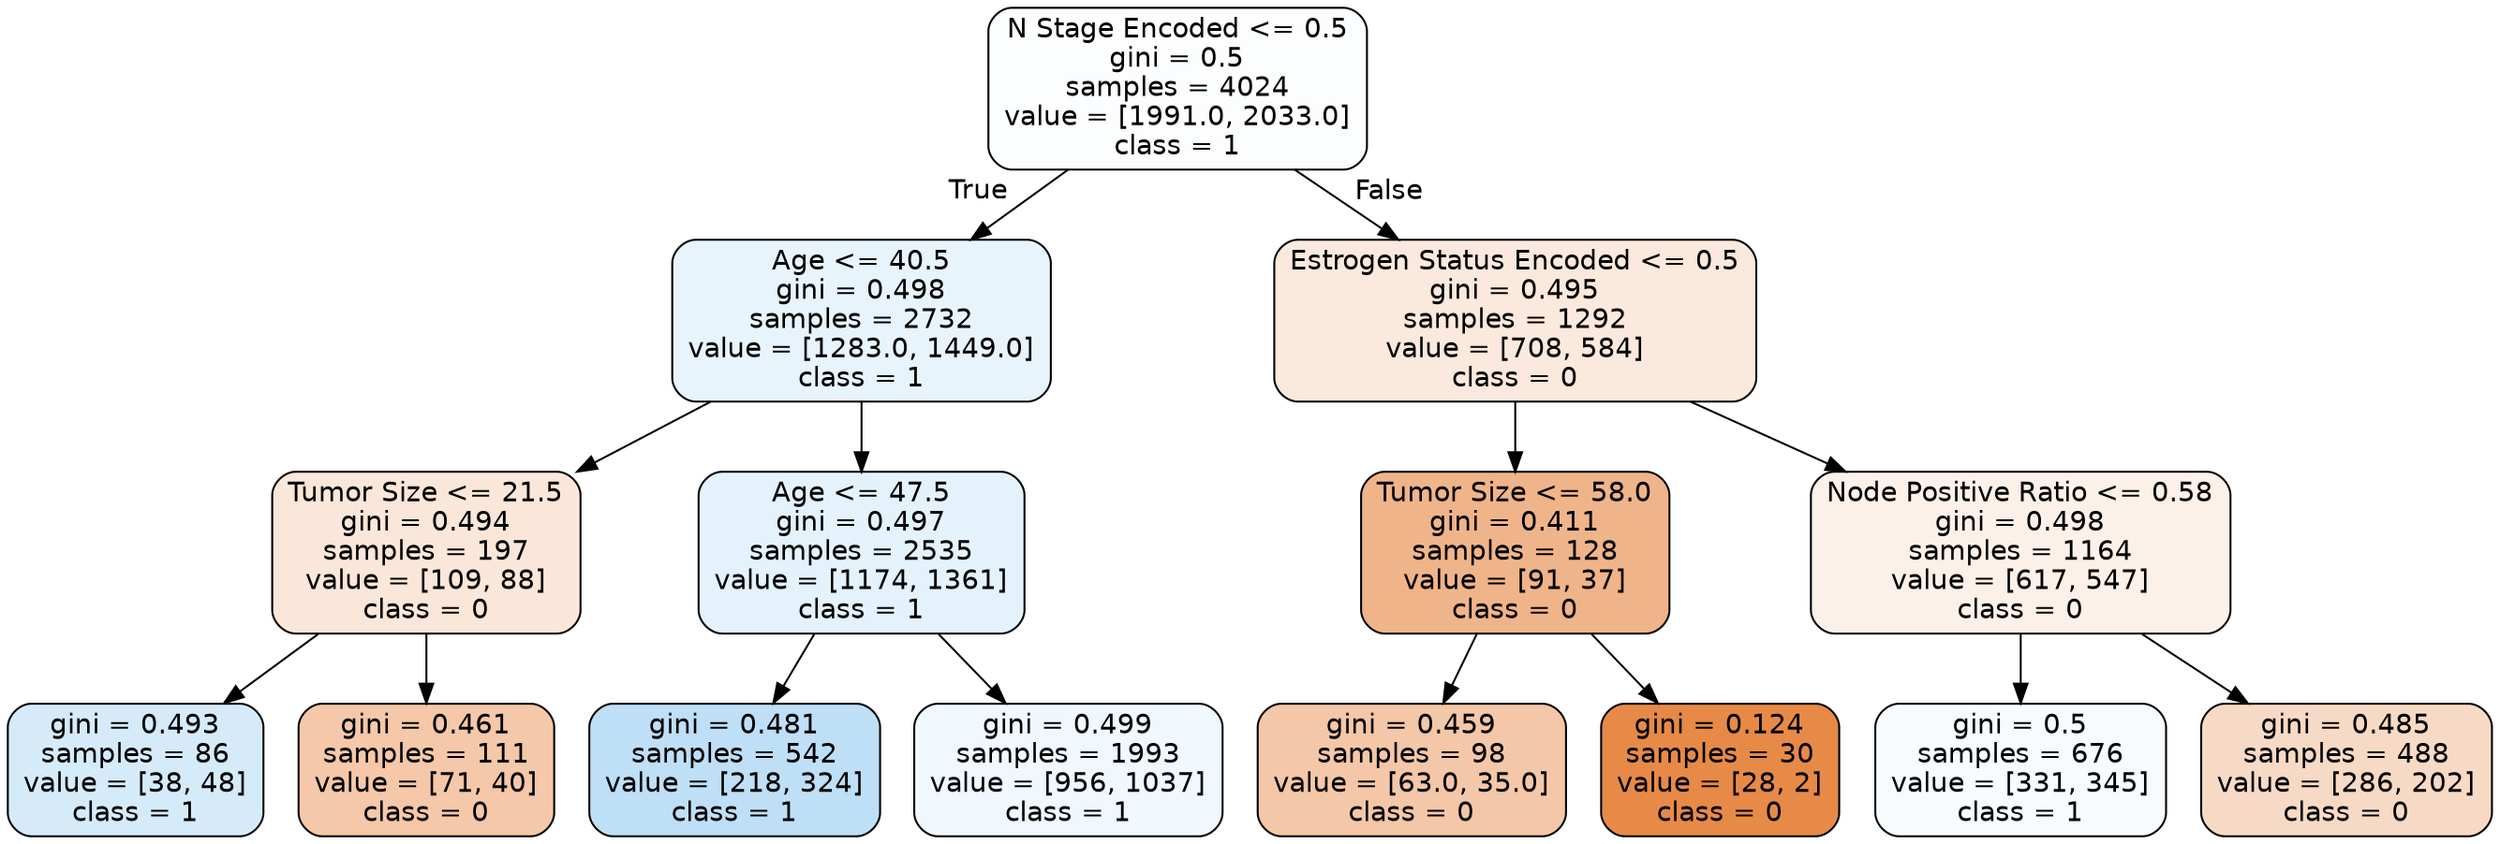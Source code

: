 digraph Tree {
node [shape=box, style="filled, rounded", color="black", fontname="helvetica"] ;
edge [fontname="helvetica"] ;
0 [label="N Stage Encoded <= 0.5\ngini = 0.5\nsamples = 4024\nvalue = [1991.0, 2033.0]\nclass = 1", fillcolor="#fbfdfe"] ;
1 [label="Age <= 40.5\ngini = 0.498\nsamples = 2732\nvalue = [1283.0, 1449.0]\nclass = 1", fillcolor="#e8f4fc"] ;
0 -> 1 [labeldistance=2.5, labelangle=45, headlabel="True"] ;
2 [label="Tumor Size <= 21.5\ngini = 0.494\nsamples = 197\nvalue = [109, 88]\nclass = 0", fillcolor="#fae7d9"] ;
1 -> 2 ;
3 [label="gini = 0.493\nsamples = 86\nvalue = [38, 48]\nclass = 1", fillcolor="#d6ebfa"] ;
2 -> 3 ;
4 [label="gini = 0.461\nsamples = 111\nvalue = [71, 40]\nclass = 0", fillcolor="#f4c8a9"] ;
2 -> 4 ;
5 [label="Age <= 47.5\ngini = 0.497\nsamples = 2535\nvalue = [1174, 1361]\nclass = 1", fillcolor="#e4f2fb"] ;
1 -> 5 ;
6 [label="gini = 0.481\nsamples = 542\nvalue = [218, 324]\nclass = 1", fillcolor="#bedff6"] ;
5 -> 6 ;
7 [label="gini = 0.499\nsamples = 1993\nvalue = [956, 1037]\nclass = 1", fillcolor="#f0f7fd"] ;
5 -> 7 ;
8 [label="Estrogen Status Encoded <= 0.5\ngini = 0.495\nsamples = 1292\nvalue = [708, 584]\nclass = 0", fillcolor="#fae9dc"] ;
0 -> 8 [labeldistance=2.5, labelangle=-45, headlabel="False"] ;
9 [label="Tumor Size <= 58.0\ngini = 0.411\nsamples = 128\nvalue = [91, 37]\nclass = 0", fillcolor="#f0b48a"] ;
8 -> 9 ;
10 [label="gini = 0.459\nsamples = 98\nvalue = [63.0, 35.0]\nclass = 0", fillcolor="#f3c7a7"] ;
9 -> 10 ;
11 [label="gini = 0.124\nsamples = 30\nvalue = [28, 2]\nclass = 0", fillcolor="#e78a47"] ;
9 -> 11 ;
12 [label="Node Positive Ratio <= 0.58\ngini = 0.498\nsamples = 1164\nvalue = [617, 547]\nclass = 0", fillcolor="#fcf1e9"] ;
8 -> 12 ;
13 [label="gini = 0.5\nsamples = 676\nvalue = [331, 345]\nclass = 1", fillcolor="#f7fbfe"] ;
12 -> 13 ;
14 [label="gini = 0.485\nsamples = 488\nvalue = [286, 202]\nclass = 0", fillcolor="#f7dac5"] ;
12 -> 14 ;
}
